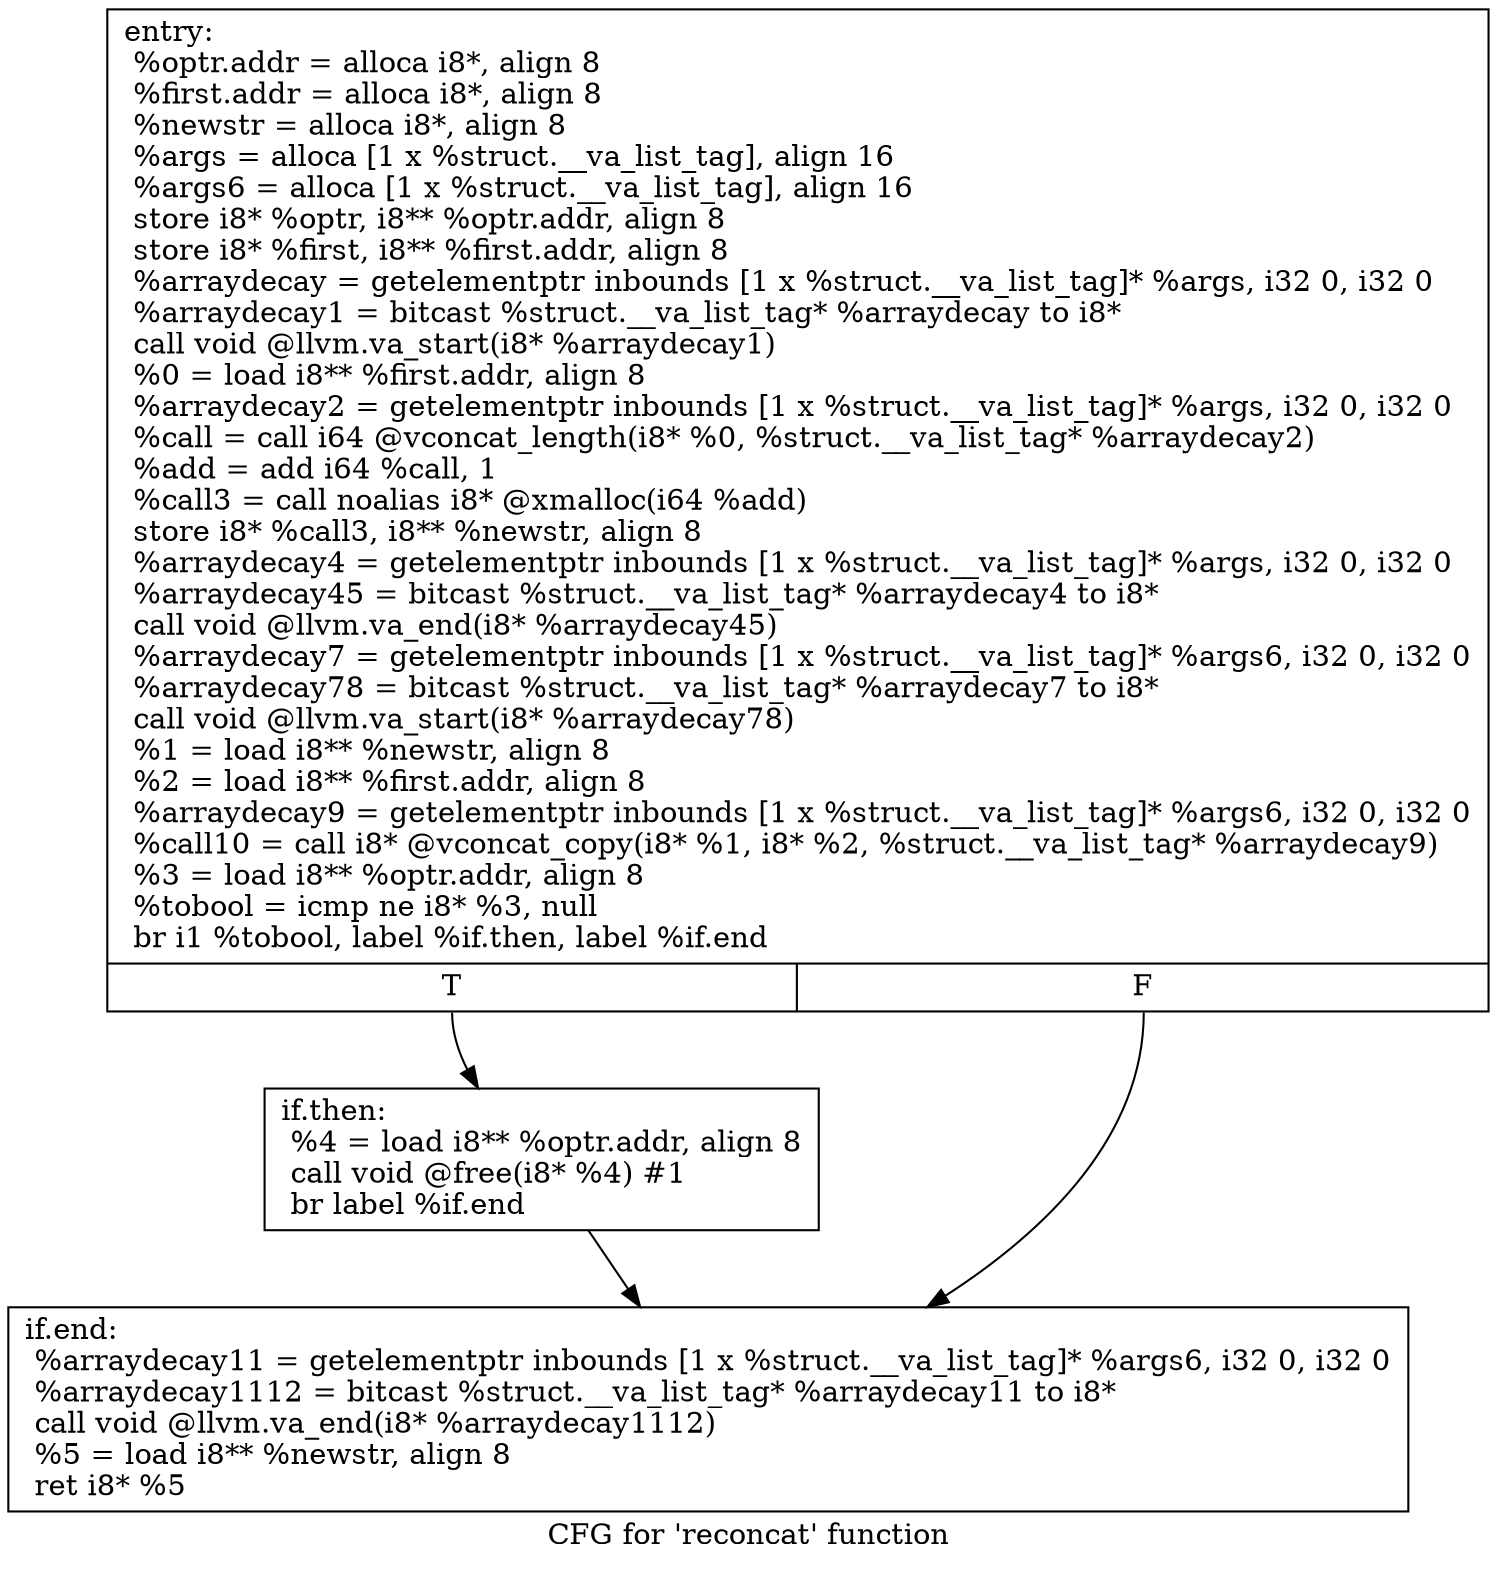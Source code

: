 digraph "CFG for 'reconcat' function" {
	label="CFG for 'reconcat' function";

	Node0x20c3260 [shape=record,label="{entry:\l  %optr.addr = alloca i8*, align 8\l  %first.addr = alloca i8*, align 8\l  %newstr = alloca i8*, align 8\l  %args = alloca [1 x %struct.__va_list_tag], align 16\l  %args6 = alloca [1 x %struct.__va_list_tag], align 16\l  store i8* %optr, i8** %optr.addr, align 8\l  store i8* %first, i8** %first.addr, align 8\l  %arraydecay = getelementptr inbounds [1 x %struct.__va_list_tag]* %args, i32 0, i32 0\l  %arraydecay1 = bitcast %struct.__va_list_tag* %arraydecay to i8*\l  call void @llvm.va_start(i8* %arraydecay1)\l  %0 = load i8** %first.addr, align 8\l  %arraydecay2 = getelementptr inbounds [1 x %struct.__va_list_tag]* %args, i32 0, i32 0\l  %call = call i64 @vconcat_length(i8* %0, %struct.__va_list_tag* %arraydecay2)\l  %add = add i64 %call, 1\l  %call3 = call noalias i8* @xmalloc(i64 %add)\l  store i8* %call3, i8** %newstr, align 8\l  %arraydecay4 = getelementptr inbounds [1 x %struct.__va_list_tag]* %args, i32 0, i32 0\l  %arraydecay45 = bitcast %struct.__va_list_tag* %arraydecay4 to i8*\l  call void @llvm.va_end(i8* %arraydecay45)\l  %arraydecay7 = getelementptr inbounds [1 x %struct.__va_list_tag]* %args6, i32 0, i32 0\l  %arraydecay78 = bitcast %struct.__va_list_tag* %arraydecay7 to i8*\l  call void @llvm.va_start(i8* %arraydecay78)\l  %1 = load i8** %newstr, align 8\l  %2 = load i8** %first.addr, align 8\l  %arraydecay9 = getelementptr inbounds [1 x %struct.__va_list_tag]* %args6, i32 0, i32 0\l  %call10 = call i8* @vconcat_copy(i8* %1, i8* %2, %struct.__va_list_tag* %arraydecay9)\l  %3 = load i8** %optr.addr, align 8\l  %tobool = icmp ne i8* %3, null\l  br i1 %tobool, label %if.then, label %if.end\l|{<s0>T|<s1>F}}"];
	Node0x20c3260:s0 -> Node0x20c32c0;
	Node0x20c3260:s1 -> Node0x20c3320;
	Node0x20c32c0 [shape=record,label="{if.then:                                          \l  %4 = load i8** %optr.addr, align 8\l  call void @free(i8* %4) #1\l  br label %if.end\l}"];
	Node0x20c32c0 -> Node0x20c3320;
	Node0x20c3320 [shape=record,label="{if.end:                                           \l  %arraydecay11 = getelementptr inbounds [1 x %struct.__va_list_tag]* %args6, i32 0, i32 0\l  %arraydecay1112 = bitcast %struct.__va_list_tag* %arraydecay11 to i8*\l  call void @llvm.va_end(i8* %arraydecay1112)\l  %5 = load i8** %newstr, align 8\l  ret i8* %5\l}"];
}
